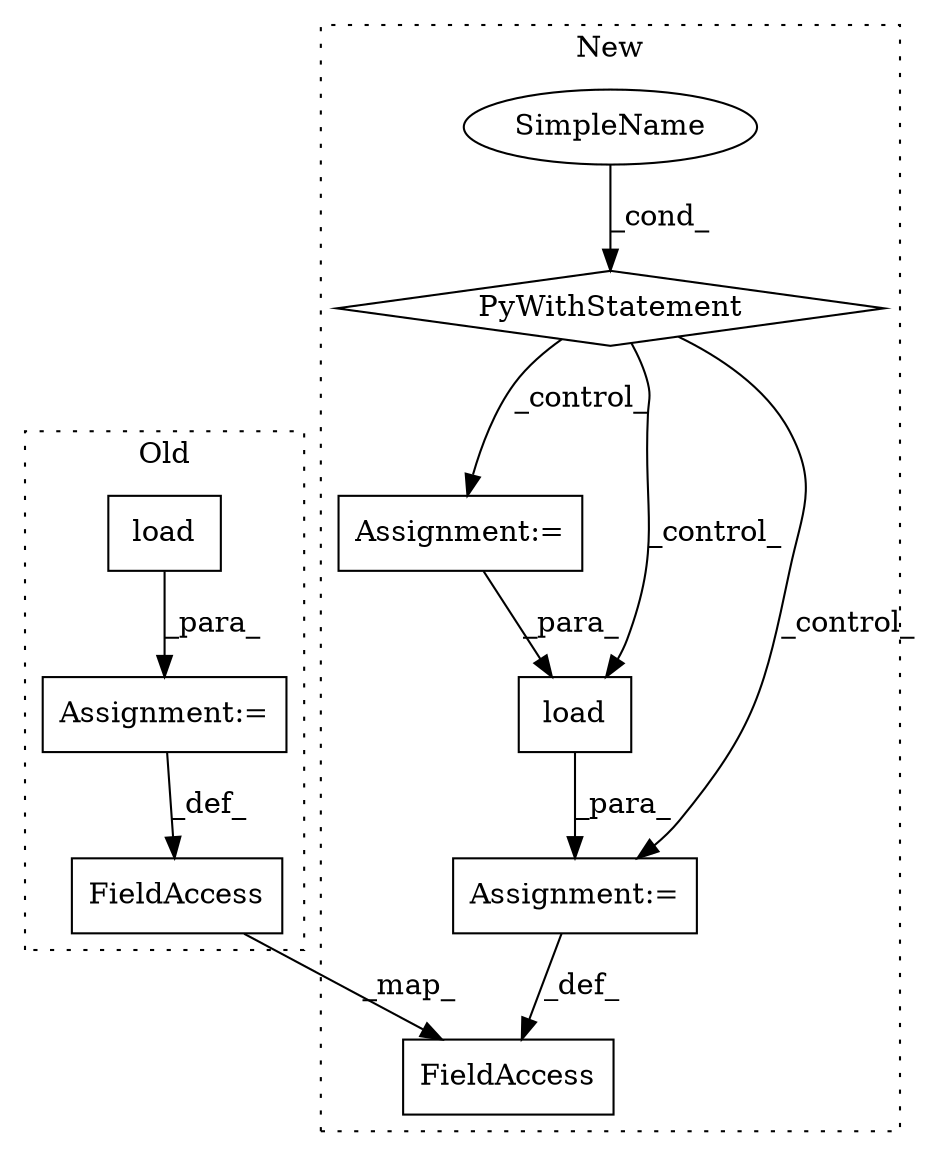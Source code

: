 digraph G {
subgraph cluster0 {
1 [label="load" a="32" s="7310,7333" l="5,1" shape="box"];
5 [label="Assignment:=" a="7" s="7302" l="1" shape="box"];
8 [label="FieldAccess" a="22" s="7340" l="10" shape="box"];
label = "Old";
style="dotted";
}
subgraph cluster1 {
2 [label="PyWithStatement" a="104" s="7312,7341" l="10,2" shape="diamond"];
3 [label="Assignment:=" a="7" s="7360" l="7" shape="box"];
4 [label="SimpleName" a="42" s="" l="" shape="ellipse"];
6 [label="Assignment:=" a="7" s="7389" l="1" shape="box"];
7 [label="load" a="32" s="7397,7409" l="5,1" shape="box"];
9 [label="FieldAccess" a="22" s="7422" l="10" shape="box"];
label = "New";
style="dotted";
}
1 -> 5 [label="_para_"];
2 -> 3 [label="_control_"];
2 -> 7 [label="_control_"];
2 -> 6 [label="_control_"];
3 -> 7 [label="_para_"];
4 -> 2 [label="_cond_"];
5 -> 8 [label="_def_"];
6 -> 9 [label="_def_"];
7 -> 6 [label="_para_"];
8 -> 9 [label="_map_"];
}